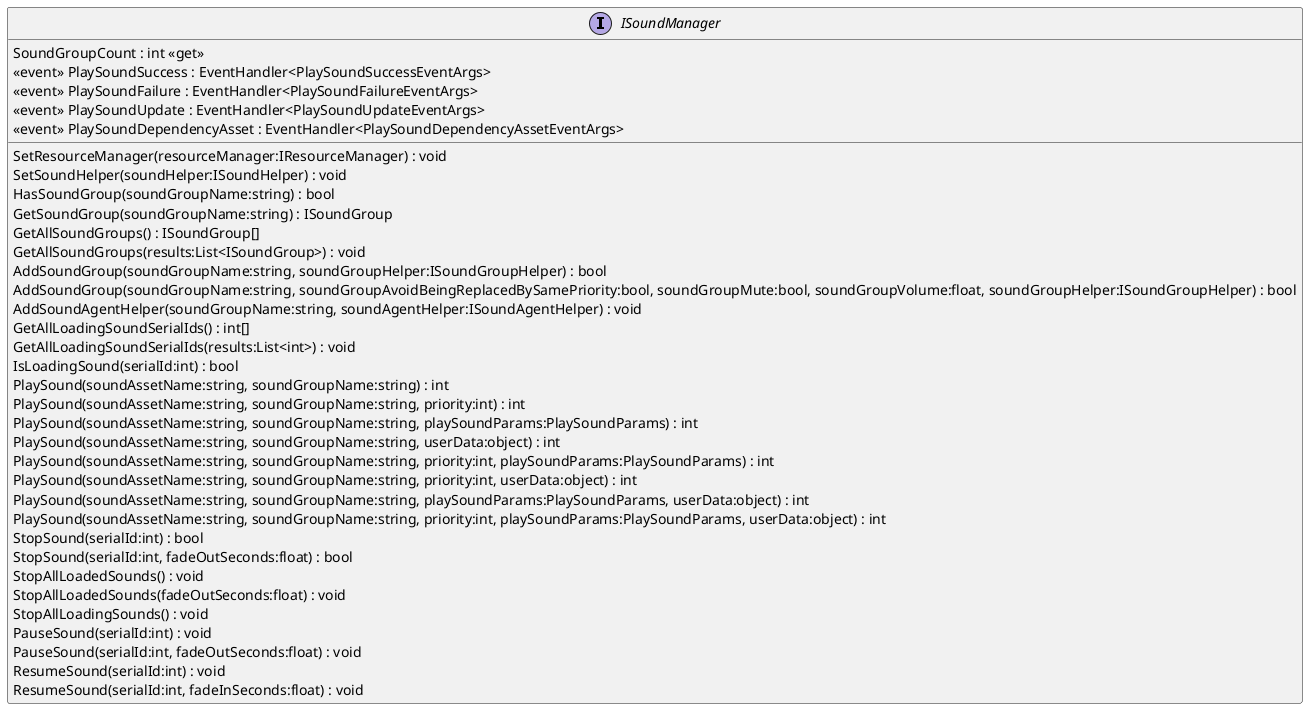 @startuml
interface ISoundManager {
    SoundGroupCount : int <<get>>
     <<event>> PlaySoundSuccess : EventHandler<PlaySoundSuccessEventArgs> 
     <<event>> PlaySoundFailure : EventHandler<PlaySoundFailureEventArgs> 
     <<event>> PlaySoundUpdate : EventHandler<PlaySoundUpdateEventArgs> 
     <<event>> PlaySoundDependencyAsset : EventHandler<PlaySoundDependencyAssetEventArgs> 
    SetResourceManager(resourceManager:IResourceManager) : void
    SetSoundHelper(soundHelper:ISoundHelper) : void
    HasSoundGroup(soundGroupName:string) : bool
    GetSoundGroup(soundGroupName:string) : ISoundGroup
    GetAllSoundGroups() : ISoundGroup[]
    GetAllSoundGroups(results:List<ISoundGroup>) : void
    AddSoundGroup(soundGroupName:string, soundGroupHelper:ISoundGroupHelper) : bool
    AddSoundGroup(soundGroupName:string, soundGroupAvoidBeingReplacedBySamePriority:bool, soundGroupMute:bool, soundGroupVolume:float, soundGroupHelper:ISoundGroupHelper) : bool
    AddSoundAgentHelper(soundGroupName:string, soundAgentHelper:ISoundAgentHelper) : void
    GetAllLoadingSoundSerialIds() : int[]
    GetAllLoadingSoundSerialIds(results:List<int>) : void
    IsLoadingSound(serialId:int) : bool
    PlaySound(soundAssetName:string, soundGroupName:string) : int
    PlaySound(soundAssetName:string, soundGroupName:string, priority:int) : int
    PlaySound(soundAssetName:string, soundGroupName:string, playSoundParams:PlaySoundParams) : int
    PlaySound(soundAssetName:string, soundGroupName:string, userData:object) : int
    PlaySound(soundAssetName:string, soundGroupName:string, priority:int, playSoundParams:PlaySoundParams) : int
    PlaySound(soundAssetName:string, soundGroupName:string, priority:int, userData:object) : int
    PlaySound(soundAssetName:string, soundGroupName:string, playSoundParams:PlaySoundParams, userData:object) : int
    PlaySound(soundAssetName:string, soundGroupName:string, priority:int, playSoundParams:PlaySoundParams, userData:object) : int
    StopSound(serialId:int) : bool
    StopSound(serialId:int, fadeOutSeconds:float) : bool
    StopAllLoadedSounds() : void
    StopAllLoadedSounds(fadeOutSeconds:float) : void
    StopAllLoadingSounds() : void
    PauseSound(serialId:int) : void
    PauseSound(serialId:int, fadeOutSeconds:float) : void
    ResumeSound(serialId:int) : void
    ResumeSound(serialId:int, fadeInSeconds:float) : void
}
@enduml
